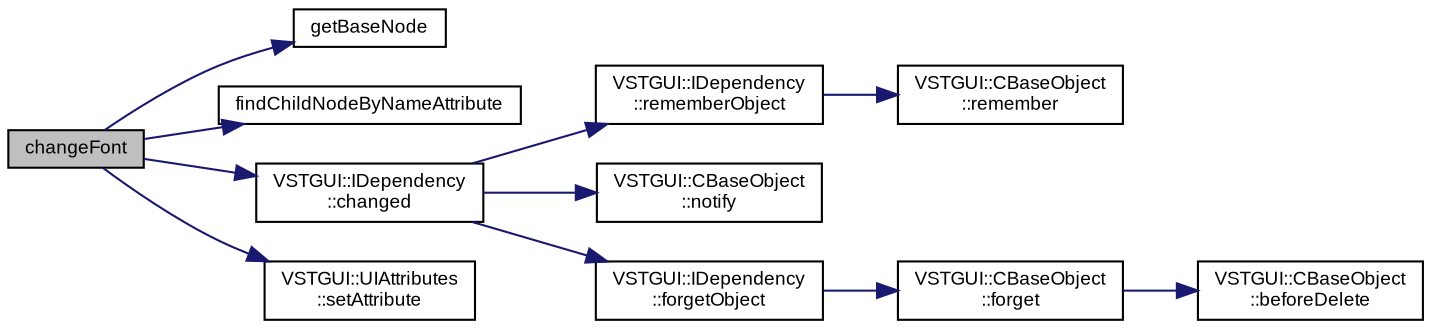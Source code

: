 digraph "changeFont"
{
  bgcolor="transparent";
  edge [fontname="Arial",fontsize="9",labelfontname="Arial",labelfontsize="9"];
  node [fontname="Arial",fontsize="9",shape=record];
  rankdir="LR";
  Node1 [label="changeFont",height=0.2,width=0.4,color="black", fillcolor="grey75", style="filled" fontcolor="black"];
  Node1 -> Node2 [color="midnightblue",fontsize="9",style="solid",fontname="Arial"];
  Node2 [label="getBaseNode",height=0.2,width=0.4,color="black",URL="$class_v_s_t_g_u_i_1_1_u_i_description.html#a2b0f673945c12c2dbf13ecdb4d768bf1"];
  Node1 -> Node3 [color="midnightblue",fontsize="9",style="solid",fontname="Arial"];
  Node3 [label="findChildNodeByNameAttribute",height=0.2,width=0.4,color="black",URL="$class_v_s_t_g_u_i_1_1_u_i_description.html#a08d7accaf1c7c8e7e45d353e4c3f4bd6"];
  Node1 -> Node4 [color="midnightblue",fontsize="9",style="solid",fontname="Arial"];
  Node4 [label="VSTGUI::IDependency\l::changed",height=0.2,width=0.4,color="black",URL="$class_v_s_t_g_u_i_1_1_i_dependency.html#acac105ad797d9700f9a31946792ecbc0"];
  Node4 -> Node5 [color="midnightblue",fontsize="9",style="solid",fontname="Arial"];
  Node5 [label="VSTGUI::IDependency\l::rememberObject",height=0.2,width=0.4,color="black",URL="$class_v_s_t_g_u_i_1_1_i_dependency.html#a9005955fa448192caddbbced658a616c"];
  Node5 -> Node6 [color="midnightblue",fontsize="9",style="solid",fontname="Arial"];
  Node6 [label="VSTGUI::CBaseObject\l::remember",height=0.2,width=0.4,color="black",URL="$class_v_s_t_g_u_i_1_1_c_base_object.html#ada0719d1daaca4af1795018001769311",tooltip="increase refcount "];
  Node4 -> Node7 [color="midnightblue",fontsize="9",style="solid",fontname="Arial"];
  Node7 [label="VSTGUI::CBaseObject\l::notify",height=0.2,width=0.4,color="black",URL="$class_v_s_t_g_u_i_1_1_c_base_object.html#ab18c3bcc0cb674396848861dfd78a83a"];
  Node4 -> Node8 [color="midnightblue",fontsize="9",style="solid",fontname="Arial"];
  Node8 [label="VSTGUI::IDependency\l::forgetObject",height=0.2,width=0.4,color="black",URL="$class_v_s_t_g_u_i_1_1_i_dependency.html#a626f70bf0ebe5646d8e1335e5c8a607a"];
  Node8 -> Node9 [color="midnightblue",fontsize="9",style="solid",fontname="Arial"];
  Node9 [label="VSTGUI::CBaseObject\l::forget",height=0.2,width=0.4,color="black",URL="$class_v_s_t_g_u_i_1_1_c_base_object.html#ad63e28fbe95a3458c97c60bfacd47ab8",tooltip="decrease refcount and delete object if refcount == 0 "];
  Node9 -> Node10 [color="midnightblue",fontsize="9",style="solid",fontname="Arial"];
  Node10 [label="VSTGUI::CBaseObject\l::beforeDelete",height=0.2,width=0.4,color="black",URL="$class_v_s_t_g_u_i_1_1_c_base_object.html#a7109cc8e58c631f14b338c5e60633d7b"];
  Node1 -> Node11 [color="midnightblue",fontsize="9",style="solid",fontname="Arial"];
  Node11 [label="VSTGUI::UIAttributes\l::setAttribute",height=0.2,width=0.4,color="black",URL="$class_v_s_t_g_u_i_1_1_u_i_attributes.html#a6080c68ac82148bc668e9218b1d39854"];
}
